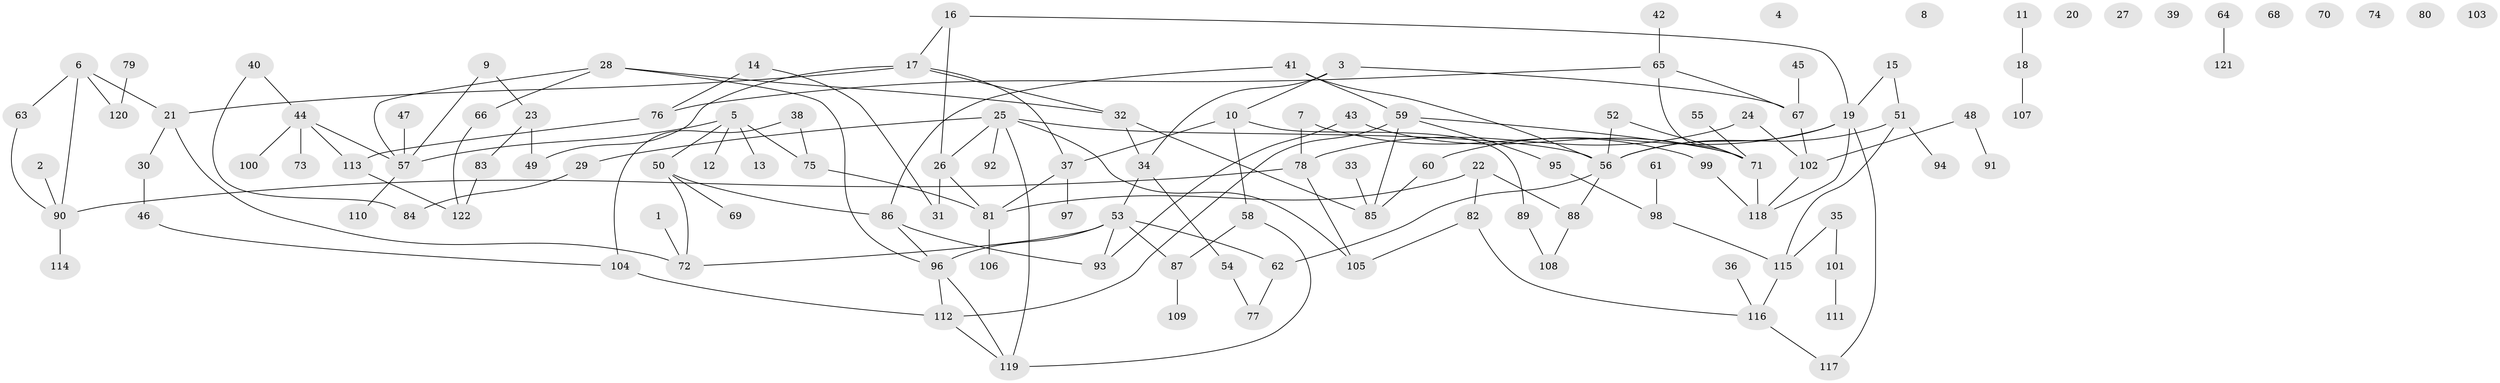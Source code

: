 // coarse degree distribution, {1: 0.2602739726027397, 8: 0.0273972602739726, 0: 0.1643835616438356, 6: 0.0684931506849315, 4: 0.0547945205479452, 3: 0.136986301369863, 7: 0.0547945205479452, 5: 0.0273972602739726, 2: 0.1780821917808219, 9: 0.0136986301369863, 12: 0.0136986301369863}
// Generated by graph-tools (version 1.1) at 2025/16/03/04/25 18:16:38]
// undirected, 122 vertices, 152 edges
graph export_dot {
graph [start="1"]
  node [color=gray90,style=filled];
  1;
  2;
  3;
  4;
  5;
  6;
  7;
  8;
  9;
  10;
  11;
  12;
  13;
  14;
  15;
  16;
  17;
  18;
  19;
  20;
  21;
  22;
  23;
  24;
  25;
  26;
  27;
  28;
  29;
  30;
  31;
  32;
  33;
  34;
  35;
  36;
  37;
  38;
  39;
  40;
  41;
  42;
  43;
  44;
  45;
  46;
  47;
  48;
  49;
  50;
  51;
  52;
  53;
  54;
  55;
  56;
  57;
  58;
  59;
  60;
  61;
  62;
  63;
  64;
  65;
  66;
  67;
  68;
  69;
  70;
  71;
  72;
  73;
  74;
  75;
  76;
  77;
  78;
  79;
  80;
  81;
  82;
  83;
  84;
  85;
  86;
  87;
  88;
  89;
  90;
  91;
  92;
  93;
  94;
  95;
  96;
  97;
  98;
  99;
  100;
  101;
  102;
  103;
  104;
  105;
  106;
  107;
  108;
  109;
  110;
  111;
  112;
  113;
  114;
  115;
  116;
  117;
  118;
  119;
  120;
  121;
  122;
  1 -- 72;
  2 -- 90;
  3 -- 10;
  3 -- 34;
  3 -- 67;
  5 -- 12;
  5 -- 13;
  5 -- 50;
  5 -- 57;
  5 -- 75;
  6 -- 21;
  6 -- 63;
  6 -- 90;
  6 -- 120;
  7 -- 78;
  7 -- 99;
  9 -- 23;
  9 -- 57;
  10 -- 37;
  10 -- 58;
  10 -- 89;
  11 -- 18;
  14 -- 31;
  14 -- 76;
  15 -- 19;
  15 -- 51;
  16 -- 17;
  16 -- 19;
  16 -- 26;
  17 -- 21;
  17 -- 32;
  17 -- 37;
  17 -- 49;
  18 -- 107;
  19 -- 56;
  19 -- 60;
  19 -- 117;
  19 -- 118;
  21 -- 30;
  21 -- 72;
  22 -- 81;
  22 -- 82;
  22 -- 88;
  23 -- 49;
  23 -- 83;
  24 -- 78;
  24 -- 102;
  25 -- 26;
  25 -- 29;
  25 -- 56;
  25 -- 92;
  25 -- 105;
  25 -- 119;
  26 -- 31;
  26 -- 81;
  28 -- 32;
  28 -- 57;
  28 -- 66;
  28 -- 96;
  29 -- 84;
  30 -- 46;
  32 -- 34;
  32 -- 85;
  33 -- 85;
  34 -- 53;
  34 -- 54;
  35 -- 101;
  35 -- 115;
  36 -- 116;
  37 -- 81;
  37 -- 97;
  38 -- 75;
  38 -- 104;
  40 -- 44;
  40 -- 84;
  41 -- 56;
  41 -- 59;
  41 -- 86;
  42 -- 65;
  43 -- 71;
  43 -- 93;
  44 -- 57;
  44 -- 73;
  44 -- 100;
  44 -- 113;
  45 -- 67;
  46 -- 104;
  47 -- 57;
  48 -- 91;
  48 -- 102;
  50 -- 69;
  50 -- 72;
  50 -- 86;
  51 -- 56;
  51 -- 94;
  51 -- 115;
  52 -- 56;
  52 -- 71;
  53 -- 62;
  53 -- 72;
  53 -- 87;
  53 -- 93;
  53 -- 96;
  54 -- 77;
  55 -- 71;
  56 -- 62;
  56 -- 88;
  57 -- 110;
  58 -- 87;
  58 -- 119;
  59 -- 71;
  59 -- 85;
  59 -- 95;
  59 -- 112;
  60 -- 85;
  61 -- 98;
  62 -- 77;
  63 -- 90;
  64 -- 121;
  65 -- 67;
  65 -- 71;
  65 -- 76;
  66 -- 122;
  67 -- 102;
  71 -- 118;
  75 -- 81;
  76 -- 113;
  78 -- 90;
  78 -- 105;
  79 -- 120;
  81 -- 106;
  82 -- 105;
  82 -- 116;
  83 -- 122;
  86 -- 93;
  86 -- 96;
  87 -- 109;
  88 -- 108;
  89 -- 108;
  90 -- 114;
  95 -- 98;
  96 -- 112;
  96 -- 119;
  98 -- 115;
  99 -- 118;
  101 -- 111;
  102 -- 118;
  104 -- 112;
  112 -- 119;
  113 -- 122;
  115 -- 116;
  116 -- 117;
}
